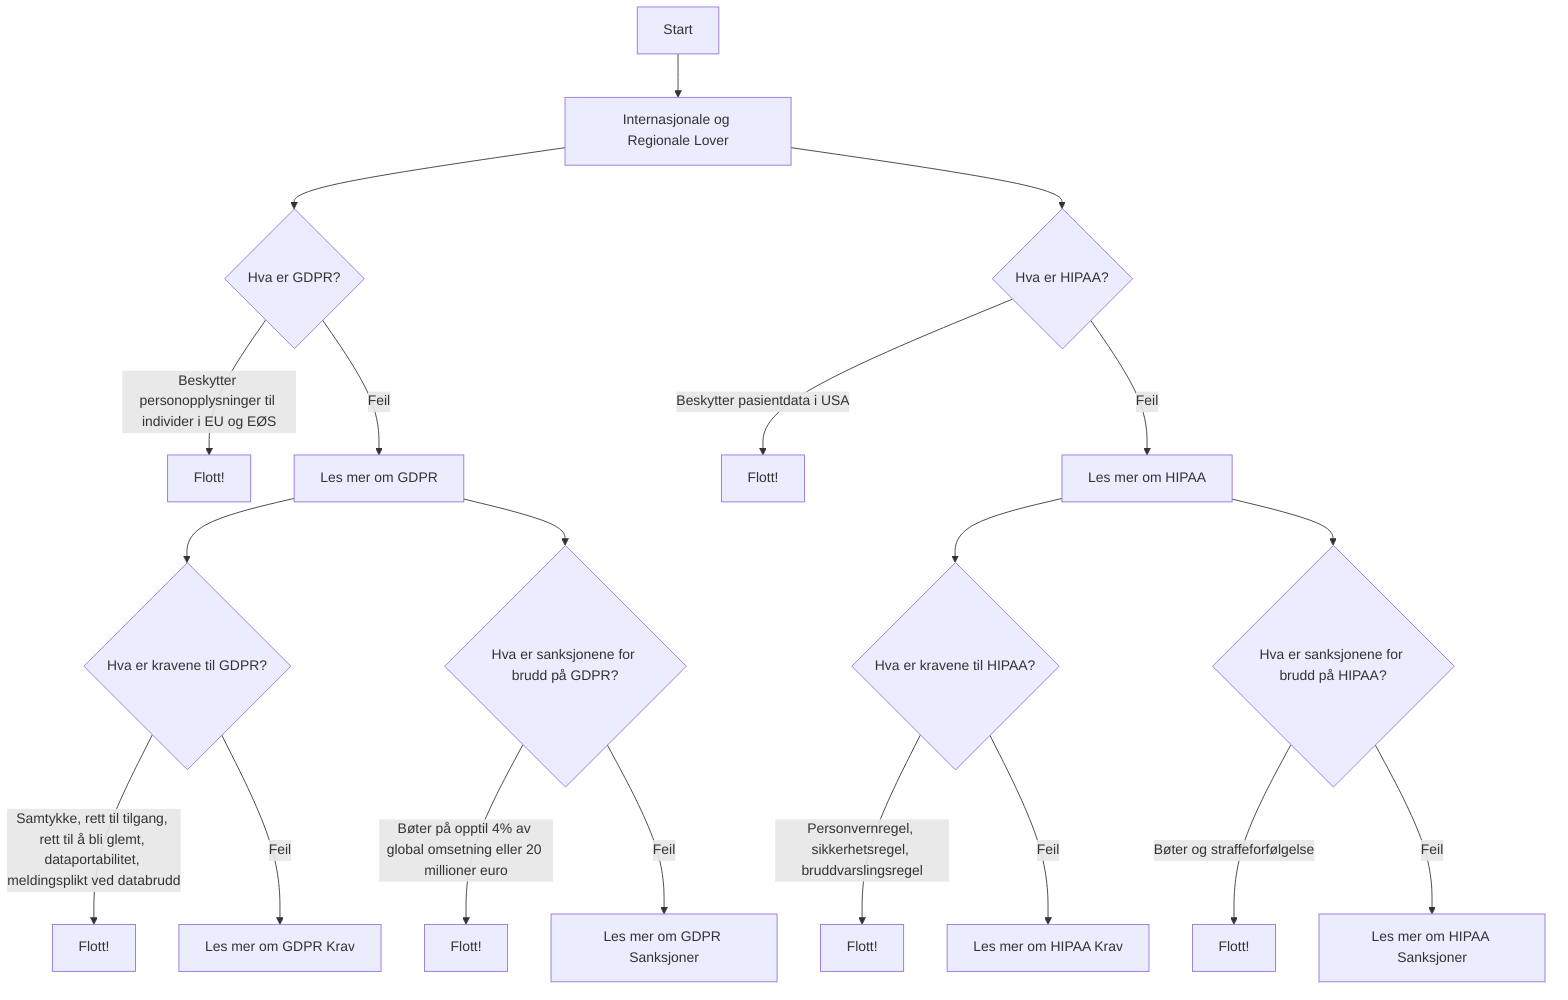flowchart TD
    Start --> A[Internasjonale og Regionale Lover]
    
    A --> B{Hva er GDPR?}
    B -->|Beskytter personopplysninger til individer i EU og EØS| B1[Flott!]
    B -->|Feil| B2[Les mer om GDPR]
    
    B2 --> C{Hva er kravene til GDPR?}
    C -->|Samtykke, rett til tilgang, rett til å bli glemt, dataportabilitet, meldingsplikt ved databrudd| C1[Flott!]
    C -->|Feil| C2[Les mer om GDPR Krav]
    
    B2 --> D{Hva er sanksjonene for brudd på GDPR?}
    D -->|Bøter på opptil 4% av global omsetning eller 20 millioner euro| D1[Flott!]
    D -->|Feil| D2[Les mer om GDPR Sanksjoner]
    
    A --> E{Hva er HIPAA?}
    E -->|Beskytter pasientdata i USA| E1[Flott!]
    E -->|Feil| E2[Les mer om HIPAA]
    
    E2 --> F{Hva er kravene til HIPAA?}
    F -->|Personvernregel, sikkerhetsregel, bruddvarslingsregel| F1[Flott!]
    F -->|Feil| F2[Les mer om HIPAA Krav]
    
    E2 --> G{Hva er sanksjonene for brudd på HIPAA?}
    G -->|Bøter og straffeforfølgelse| G1[Flott!]
    G -->|Feil| G2[Les mer om HIPAA Sanksjoner]
